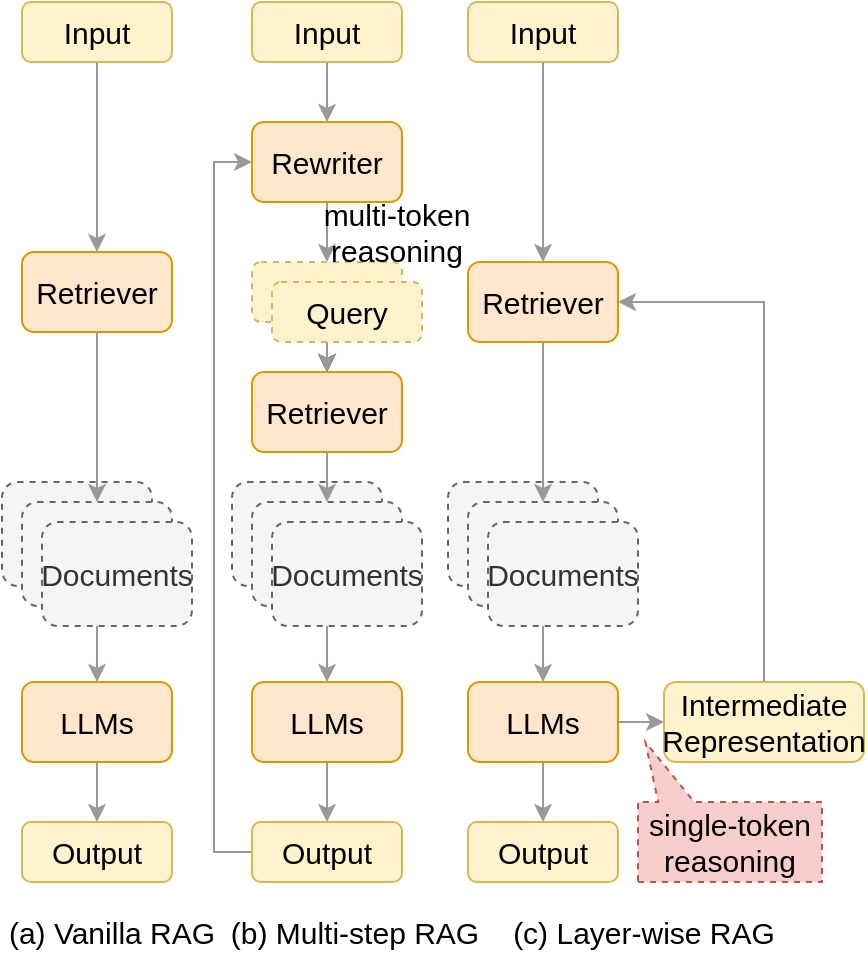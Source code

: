<mxfile version="26.0.3">
  <diagram name="第 1 页" id="qDqMGGCv3PbkaUbB1aa6">
    <mxGraphModel dx="1434" dy="738" grid="1" gridSize="10" guides="1" tooltips="1" connect="1" arrows="1" fold="1" page="1" pageScale="1" pageWidth="827" pageHeight="1169" math="0" shadow="0">
      <root>
        <mxCell id="0" />
        <mxCell id="1" parent="0" />
        <mxCell id="nXA_iJxp7kX-uLhlYY8G-10" value="" style="edgeStyle=orthogonalEdgeStyle;rounded=0;orthogonalLoop=1;jettySize=auto;html=1;fontSize=15;strokeColor=#999999;" parent="1" source="nXA_iJxp7kX-uLhlYY8G-2" target="nXA_iJxp7kX-uLhlYY8G-3" edge="1">
          <mxGeometry relative="1" as="geometry" />
        </mxCell>
        <mxCell id="nXA_iJxp7kX-uLhlYY8G-2" value="Input" style="rounded=1;whiteSpace=wrap;html=1;fontSize=15;fillColor=#fff2cc;strokeColor=#d6b656;" parent="1" vertex="1">
          <mxGeometry x="140" y="360" width="75" height="30" as="geometry" />
        </mxCell>
        <mxCell id="nXA_iJxp7kX-uLhlYY8G-3" value="Retriever" style="rounded=1;whiteSpace=wrap;html=1;fontSize=15;fillColor=#ffe6cc;strokeColor=#d79b00;" parent="1" vertex="1">
          <mxGeometry x="140" y="485" width="75" height="40" as="geometry" />
        </mxCell>
        <mxCell id="nXA_iJxp7kX-uLhlYY8G-4" value="" style="rounded=1;whiteSpace=wrap;html=1;dashed=1;fillColor=#f5f5f5;strokeColor=#666666;fontSize=15;fontColor=#333333;" parent="1" vertex="1">
          <mxGeometry x="130" y="600" width="75" height="52" as="geometry" />
        </mxCell>
        <mxCell id="nXA_iJxp7kX-uLhlYY8G-12" style="edgeStyle=orthogonalEdgeStyle;rounded=0;orthogonalLoop=1;jettySize=auto;html=1;entryX=0.5;entryY=0;entryDx=0;entryDy=0;fontSize=15;strokeColor=#999999;" parent="1" source="nXA_iJxp7kX-uLhlYY8G-5" target="nXA_iJxp7kX-uLhlYY8G-7" edge="1">
          <mxGeometry relative="1" as="geometry" />
        </mxCell>
        <mxCell id="nXA_iJxp7kX-uLhlYY8G-5" value="" style="rounded=1;whiteSpace=wrap;html=1;dashed=1;fillColor=#f5f5f5;strokeColor=#666666;fontSize=15;fontColor=#333333;" parent="1" vertex="1">
          <mxGeometry x="140" y="610" width="75" height="52" as="geometry" />
        </mxCell>
        <mxCell id="nXA_iJxp7kX-uLhlYY8G-6" value="Documents" style="rounded=1;whiteSpace=wrap;html=1;dashed=1;fillColor=#f5f5f5;strokeColor=#666666;fontSize=15;fontColor=#333333;" parent="1" vertex="1">
          <mxGeometry x="150" y="620" width="75" height="52" as="geometry" />
        </mxCell>
        <mxCell id="nXA_iJxp7kX-uLhlYY8G-16" value="" style="edgeStyle=orthogonalEdgeStyle;rounded=0;orthogonalLoop=1;jettySize=auto;html=1;fontSize=15;strokeColor=#999999;" parent="1" source="nXA_iJxp7kX-uLhlYY8G-7" target="nXA_iJxp7kX-uLhlYY8G-9" edge="1">
          <mxGeometry relative="1" as="geometry" />
        </mxCell>
        <mxCell id="nXA_iJxp7kX-uLhlYY8G-7" value="LLMs" style="rounded=1;whiteSpace=wrap;html=1;fontSize=15;fillColor=#ffe6cc;strokeColor=#d79b00;" parent="1" vertex="1">
          <mxGeometry x="140" y="700" width="75" height="40" as="geometry" />
        </mxCell>
        <mxCell id="nXA_iJxp7kX-uLhlYY8G-9" value="Output" style="rounded=1;whiteSpace=wrap;html=1;fontSize=15;fillColor=#fff2cc;strokeColor=#d6b656;" parent="1" vertex="1">
          <mxGeometry x="140" y="770" width="75" height="30" as="geometry" />
        </mxCell>
        <mxCell id="nXA_iJxp7kX-uLhlYY8G-11" style="edgeStyle=orthogonalEdgeStyle;rounded=0;orthogonalLoop=1;jettySize=auto;html=1;entryX=0.5;entryY=0;entryDx=0;entryDy=0;fontSize=15;strokeColor=#999999;" parent="1" source="nXA_iJxp7kX-uLhlYY8G-3" target="nXA_iJxp7kX-uLhlYY8G-5" edge="1">
          <mxGeometry relative="1" as="geometry" />
        </mxCell>
        <mxCell id="nXA_iJxp7kX-uLhlYY8G-18" style="edgeStyle=orthogonalEdgeStyle;rounded=0;orthogonalLoop=1;jettySize=auto;html=1;entryX=0.5;entryY=0;entryDx=0;entryDy=0;fontSize=15;strokeColor=#999999;" parent="1" source="nXA_iJxp7kX-uLhlYY8G-13" target="nXA_iJxp7kX-uLhlYY8G-14" edge="1">
          <mxGeometry relative="1" as="geometry" />
        </mxCell>
        <mxCell id="nXA_iJxp7kX-uLhlYY8G-13" value="Input" style="rounded=1;whiteSpace=wrap;html=1;fontSize=15;fillColor=#fff2cc;strokeColor=#d6b656;" parent="1" vertex="1">
          <mxGeometry x="255" y="360" width="75" height="30" as="geometry" />
        </mxCell>
        <mxCell id="nXA_iJxp7kX-uLhlYY8G-19" style="edgeStyle=orthogonalEdgeStyle;rounded=0;orthogonalLoop=1;jettySize=auto;html=1;fontSize=15;strokeColor=#999999;" parent="1" source="nXA_iJxp7kX-uLhlYY8G-14" target="nXA_iJxp7kX-uLhlYY8G-15" edge="1">
          <mxGeometry relative="1" as="geometry" />
        </mxCell>
        <mxCell id="nXA_iJxp7kX-uLhlYY8G-14" value="Rewriter" style="rounded=1;whiteSpace=wrap;html=1;fontSize=15;fillColor=#ffe6cc;strokeColor=#d79b00;" parent="1" vertex="1">
          <mxGeometry x="255" y="420" width="75" height="40" as="geometry" />
        </mxCell>
        <mxCell id="nXA_iJxp7kX-uLhlYY8G-21" value="" style="edgeStyle=orthogonalEdgeStyle;rounded=0;orthogonalLoop=1;jettySize=auto;html=1;fontSize=15;" parent="1" source="nXA_iJxp7kX-uLhlYY8G-15" target="nXA_iJxp7kX-uLhlYY8G-20" edge="1">
          <mxGeometry relative="1" as="geometry" />
        </mxCell>
        <mxCell id="nXA_iJxp7kX-uLhlYY8G-22" value="" style="edgeStyle=orthogonalEdgeStyle;rounded=0;orthogonalLoop=1;jettySize=auto;html=1;fontSize=15;strokeColor=#999999;" parent="1" source="nXA_iJxp7kX-uLhlYY8G-15" target="nXA_iJxp7kX-uLhlYY8G-20" edge="1">
          <mxGeometry relative="1" as="geometry" />
        </mxCell>
        <mxCell id="nXA_iJxp7kX-uLhlYY8G-15" value="Query" style="rounded=1;whiteSpace=wrap;html=1;fontSize=15;dashed=1;fillColor=#fff2cc;strokeColor=#d6b656;" parent="1" vertex="1">
          <mxGeometry x="255" y="490" width="75" height="30" as="geometry" />
        </mxCell>
        <mxCell id="nXA_iJxp7kX-uLhlYY8G-20" value="Retriever" style="rounded=1;whiteSpace=wrap;html=1;fontSize=15;fillColor=#ffe6cc;strokeColor=#d79b00;" parent="1" vertex="1">
          <mxGeometry x="255" y="545" width="75" height="40" as="geometry" />
        </mxCell>
        <mxCell id="nXA_iJxp7kX-uLhlYY8G-29" value="" style="edgeStyle=orthogonalEdgeStyle;rounded=0;orthogonalLoop=1;jettySize=auto;html=1;fontSize=15;strokeColor=#999999;" parent="1" source="nXA_iJxp7kX-uLhlYY8G-30" target="nXA_iJxp7kX-uLhlYY8G-31" edge="1">
          <mxGeometry relative="1" as="geometry" />
        </mxCell>
        <mxCell id="nXA_iJxp7kX-uLhlYY8G-30" value="LLMs" style="rounded=1;whiteSpace=wrap;html=1;fontSize=15;fillColor=#ffe6cc;strokeColor=#d79b00;" parent="1" vertex="1">
          <mxGeometry x="255" y="700" width="75" height="40" as="geometry" />
        </mxCell>
        <mxCell id="nXA_iJxp7kX-uLhlYY8G-33" style="edgeStyle=elbowEdgeStyle;rounded=0;orthogonalLoop=1;jettySize=auto;html=1;fontSize=15;entryX=0;entryY=0.5;entryDx=0;entryDy=0;strokeColor=#999999;" parent="1" source="nXA_iJxp7kX-uLhlYY8G-31" target="nXA_iJxp7kX-uLhlYY8G-14" edge="1">
          <mxGeometry relative="1" as="geometry">
            <mxPoint x="251" y="440" as="targetPoint" />
            <Array as="points">
              <mxPoint x="236" y="620" />
            </Array>
          </mxGeometry>
        </mxCell>
        <mxCell id="nXA_iJxp7kX-uLhlYY8G-31" value="Output" style="rounded=1;whiteSpace=wrap;html=1;fontSize=15;fillColor=#fff2cc;strokeColor=#d6b656;" parent="1" vertex="1">
          <mxGeometry x="255" y="770" width="75" height="30" as="geometry" />
        </mxCell>
        <mxCell id="nXA_iJxp7kX-uLhlYY8G-32" style="edgeStyle=orthogonalEdgeStyle;rounded=0;orthogonalLoop=1;jettySize=auto;html=1;entryX=0.5;entryY=0;entryDx=0;entryDy=0;fontSize=15;strokeColor=#999999;" parent="1" source="nXA_iJxp7kX-uLhlYY8G-26" target="nXA_iJxp7kX-uLhlYY8G-30" edge="1">
          <mxGeometry relative="1" as="geometry" />
        </mxCell>
        <mxCell id="nXA_iJxp7kX-uLhlYY8G-35" value="Query" style="rounded=1;whiteSpace=wrap;html=1;fontSize=15;dashed=1;fillColor=#fff2cc;strokeColor=#d6b656;" parent="1" vertex="1">
          <mxGeometry x="265" y="500" width="75" height="30" as="geometry" />
        </mxCell>
        <mxCell id="nXA_iJxp7kX-uLhlYY8G-37" value="" style="edgeStyle=orthogonalEdgeStyle;rounded=0;orthogonalLoop=1;jettySize=auto;html=1;fontSize=15;strokeColor=#999999;" parent="1" source="nXA_iJxp7kX-uLhlYY8G-38" target="nXA_iJxp7kX-uLhlYY8G-39" edge="1">
          <mxGeometry relative="1" as="geometry" />
        </mxCell>
        <mxCell id="nXA_iJxp7kX-uLhlYY8G-38" value="Input" style="rounded=1;whiteSpace=wrap;html=1;fontSize=15;fillColor=#fff2cc;strokeColor=#d6b656;" parent="1" vertex="1">
          <mxGeometry x="363" y="360" width="75" height="30" as="geometry" />
        </mxCell>
        <mxCell id="nXA_iJxp7kX-uLhlYY8G-39" value="Retriever" style="rounded=1;whiteSpace=wrap;html=1;fontSize=15;fillColor=#ffe6cc;strokeColor=#d79b00;" parent="1" vertex="1">
          <mxGeometry x="363" y="490" width="75" height="40" as="geometry" />
        </mxCell>
        <mxCell id="nXA_iJxp7kX-uLhlYY8G-40" value="" style="rounded=1;whiteSpace=wrap;html=1;dashed=1;fillColor=#f5f5f5;strokeColor=#666666;fontSize=15;fontColor=#333333;" parent="1" vertex="1">
          <mxGeometry x="353" y="600" width="75" height="52" as="geometry" />
        </mxCell>
        <mxCell id="nXA_iJxp7kX-uLhlYY8G-41" style="edgeStyle=orthogonalEdgeStyle;rounded=0;orthogonalLoop=1;jettySize=auto;html=1;entryX=0.5;entryY=0;entryDx=0;entryDy=0;fontSize=15;strokeColor=#999999;" parent="1" source="nXA_iJxp7kX-uLhlYY8G-42" target="nXA_iJxp7kX-uLhlYY8G-45" edge="1">
          <mxGeometry relative="1" as="geometry" />
        </mxCell>
        <mxCell id="nXA_iJxp7kX-uLhlYY8G-42" value="" style="rounded=1;whiteSpace=wrap;html=1;dashed=1;fillColor=#f5f5f5;strokeColor=#666666;fontSize=15;fontColor=#333333;" parent="1" vertex="1">
          <mxGeometry x="363" y="610" width="75" height="52" as="geometry" />
        </mxCell>
        <mxCell id="nXA_iJxp7kX-uLhlYY8G-43" value="Documents" style="rounded=1;whiteSpace=wrap;html=1;dashed=1;fillColor=#f5f5f5;strokeColor=#666666;fontSize=15;fontColor=#333333;" parent="1" vertex="1">
          <mxGeometry x="373" y="620" width="75" height="52" as="geometry" />
        </mxCell>
        <mxCell id="nXA_iJxp7kX-uLhlYY8G-44" value="" style="edgeStyle=orthogonalEdgeStyle;rounded=0;orthogonalLoop=1;jettySize=auto;html=1;fontSize=15;strokeColor=#999999;" parent="1" source="nXA_iJxp7kX-uLhlYY8G-45" target="nXA_iJxp7kX-uLhlYY8G-46" edge="1">
          <mxGeometry relative="1" as="geometry" />
        </mxCell>
        <mxCell id="nXA_iJxp7kX-uLhlYY8G-58" style="edgeStyle=orthogonalEdgeStyle;rounded=0;orthogonalLoop=1;jettySize=auto;html=1;entryX=0;entryY=0.5;entryDx=0;entryDy=0;strokeColor=#999999;fontSize=15;" parent="1" source="nXA_iJxp7kX-uLhlYY8G-45" target="nXA_iJxp7kX-uLhlYY8G-57" edge="1">
          <mxGeometry relative="1" as="geometry" />
        </mxCell>
        <mxCell id="nXA_iJxp7kX-uLhlYY8G-45" value="LLMs" style="rounded=1;whiteSpace=wrap;html=1;fontSize=15;fillColor=#ffe6cc;strokeColor=#d79b00;" parent="1" vertex="1">
          <mxGeometry x="363" y="700" width="75" height="40" as="geometry" />
        </mxCell>
        <mxCell id="nXA_iJxp7kX-uLhlYY8G-46" value="Output" style="rounded=1;whiteSpace=wrap;html=1;fontSize=15;fillColor=#fff2cc;strokeColor=#d6b656;" parent="1" vertex="1">
          <mxGeometry x="363" y="770" width="75" height="30" as="geometry" />
        </mxCell>
        <mxCell id="nXA_iJxp7kX-uLhlYY8G-47" style="edgeStyle=orthogonalEdgeStyle;rounded=0;orthogonalLoop=1;jettySize=auto;html=1;entryX=0.5;entryY=0;entryDx=0;entryDy=0;fontSize=15;strokeColor=#999999;" parent="1" source="nXA_iJxp7kX-uLhlYY8G-39" target="nXA_iJxp7kX-uLhlYY8G-42" edge="1">
          <mxGeometry relative="1" as="geometry" />
        </mxCell>
        <mxCell id="nXA_iJxp7kX-uLhlYY8G-25" value="" style="rounded=1;whiteSpace=wrap;html=1;dashed=1;fillColor=#f5f5f5;strokeColor=#666666;fontSize=15;fontColor=#333333;" parent="1" vertex="1">
          <mxGeometry x="245" y="600" width="75" height="52" as="geometry" />
        </mxCell>
        <mxCell id="nXA_iJxp7kX-uLhlYY8G-26" value="" style="rounded=1;whiteSpace=wrap;html=1;dashed=1;fillColor=#f5f5f5;strokeColor=#666666;fontSize=15;fontColor=#333333;" parent="1" vertex="1">
          <mxGeometry x="255" y="610" width="75" height="52" as="geometry" />
        </mxCell>
        <mxCell id="nXA_iJxp7kX-uLhlYY8G-27" value="Documents" style="rounded=1;whiteSpace=wrap;html=1;dashed=1;fillColor=#f5f5f5;strokeColor=#666666;fontSize=15;fontColor=#333333;" parent="1" vertex="1">
          <mxGeometry x="265" y="620" width="75" height="52" as="geometry" />
        </mxCell>
        <mxCell id="nXA_iJxp7kX-uLhlYY8G-59" style="edgeStyle=elbowEdgeStyle;rounded=0;orthogonalLoop=1;jettySize=auto;html=1;entryX=1;entryY=0.5;entryDx=0;entryDy=0;elbow=vertical;exitX=0.5;exitY=0;exitDx=0;exitDy=0;fillColor=#f5f5f5;strokeColor=#999999;fontSize=15;" parent="1" source="nXA_iJxp7kX-uLhlYY8G-57" target="nXA_iJxp7kX-uLhlYY8G-39" edge="1">
          <mxGeometry relative="1" as="geometry">
            <Array as="points">
              <mxPoint x="481" y="510" />
            </Array>
          </mxGeometry>
        </mxCell>
        <mxCell id="nXA_iJxp7kX-uLhlYY8G-57" value="Intermediate&lt;div&gt;Representation&lt;/div&gt;" style="rounded=1;whiteSpace=wrap;html=1;fontSize=15;fillColor=#fff2cc;strokeColor=#d6b656;" parent="1" vertex="1">
          <mxGeometry x="461" y="700" width="100" height="40" as="geometry" />
        </mxCell>
        <mxCell id="nXA_iJxp7kX-uLhlYY8G-60" value="(a) Vanilla RAG" style="text;html=1;align=center;verticalAlign=middle;whiteSpace=wrap;rounded=0;fontSize=15;" parent="1" vertex="1">
          <mxGeometry x="130" y="810" width="110" height="30" as="geometry" />
        </mxCell>
        <mxCell id="nXA_iJxp7kX-uLhlYY8G-61" value="(b) Multi-step RAG" style="text;html=1;align=center;verticalAlign=middle;whiteSpace=wrap;rounded=0;fontSize=15;" parent="1" vertex="1">
          <mxGeometry x="241.5" y="810" width="128.5" height="30" as="geometry" />
        </mxCell>
        <mxCell id="nXA_iJxp7kX-uLhlYY8G-62" value="(c) Layer-wise RAG" style="text;html=1;align=center;verticalAlign=middle;whiteSpace=wrap;rounded=0;fontSize=15;" parent="1" vertex="1">
          <mxGeometry x="381" y="810" width="140" height="30" as="geometry" />
        </mxCell>
        <mxCell id="nXA_iJxp7kX-uLhlYY8G-63" value="multi-token reasoning" style="text;html=1;align=center;verticalAlign=middle;whiteSpace=wrap;rounded=0;fontSize=15;" parent="1" vertex="1">
          <mxGeometry x="286" y="460" width="83" height="30" as="geometry" />
        </mxCell>
        <mxCell id="nXA_iJxp7kX-uLhlYY8G-66" value="&lt;span&gt;single-token reasoning&lt;/span&gt;" style="shape=callout;whiteSpace=wrap;html=1;perimeter=calloutPerimeter;flipH=0;flipV=1;position2=0.04;size=30;position=0.11;base=18;fillColor=#f8cecc;strokeColor=#b85450;dashed=1;fontSize=15;" parent="1" vertex="1">
          <mxGeometry x="448" y="730" width="92" height="70" as="geometry" />
        </mxCell>
        <mxCell id="nXA_iJxp7kX-uLhlYY8G-28" style="edgeStyle=orthogonalEdgeStyle;rounded=0;orthogonalLoop=1;jettySize=auto;html=1;entryX=0.5;entryY=0;entryDx=0;entryDy=0;fontSize=15;strokeColor=#999999;" parent="1" source="nXA_iJxp7kX-uLhlYY8G-20" target="nXA_iJxp7kX-uLhlYY8G-26" edge="1">
          <mxGeometry relative="1" as="geometry" />
        </mxCell>
      </root>
    </mxGraphModel>
  </diagram>
</mxfile>
